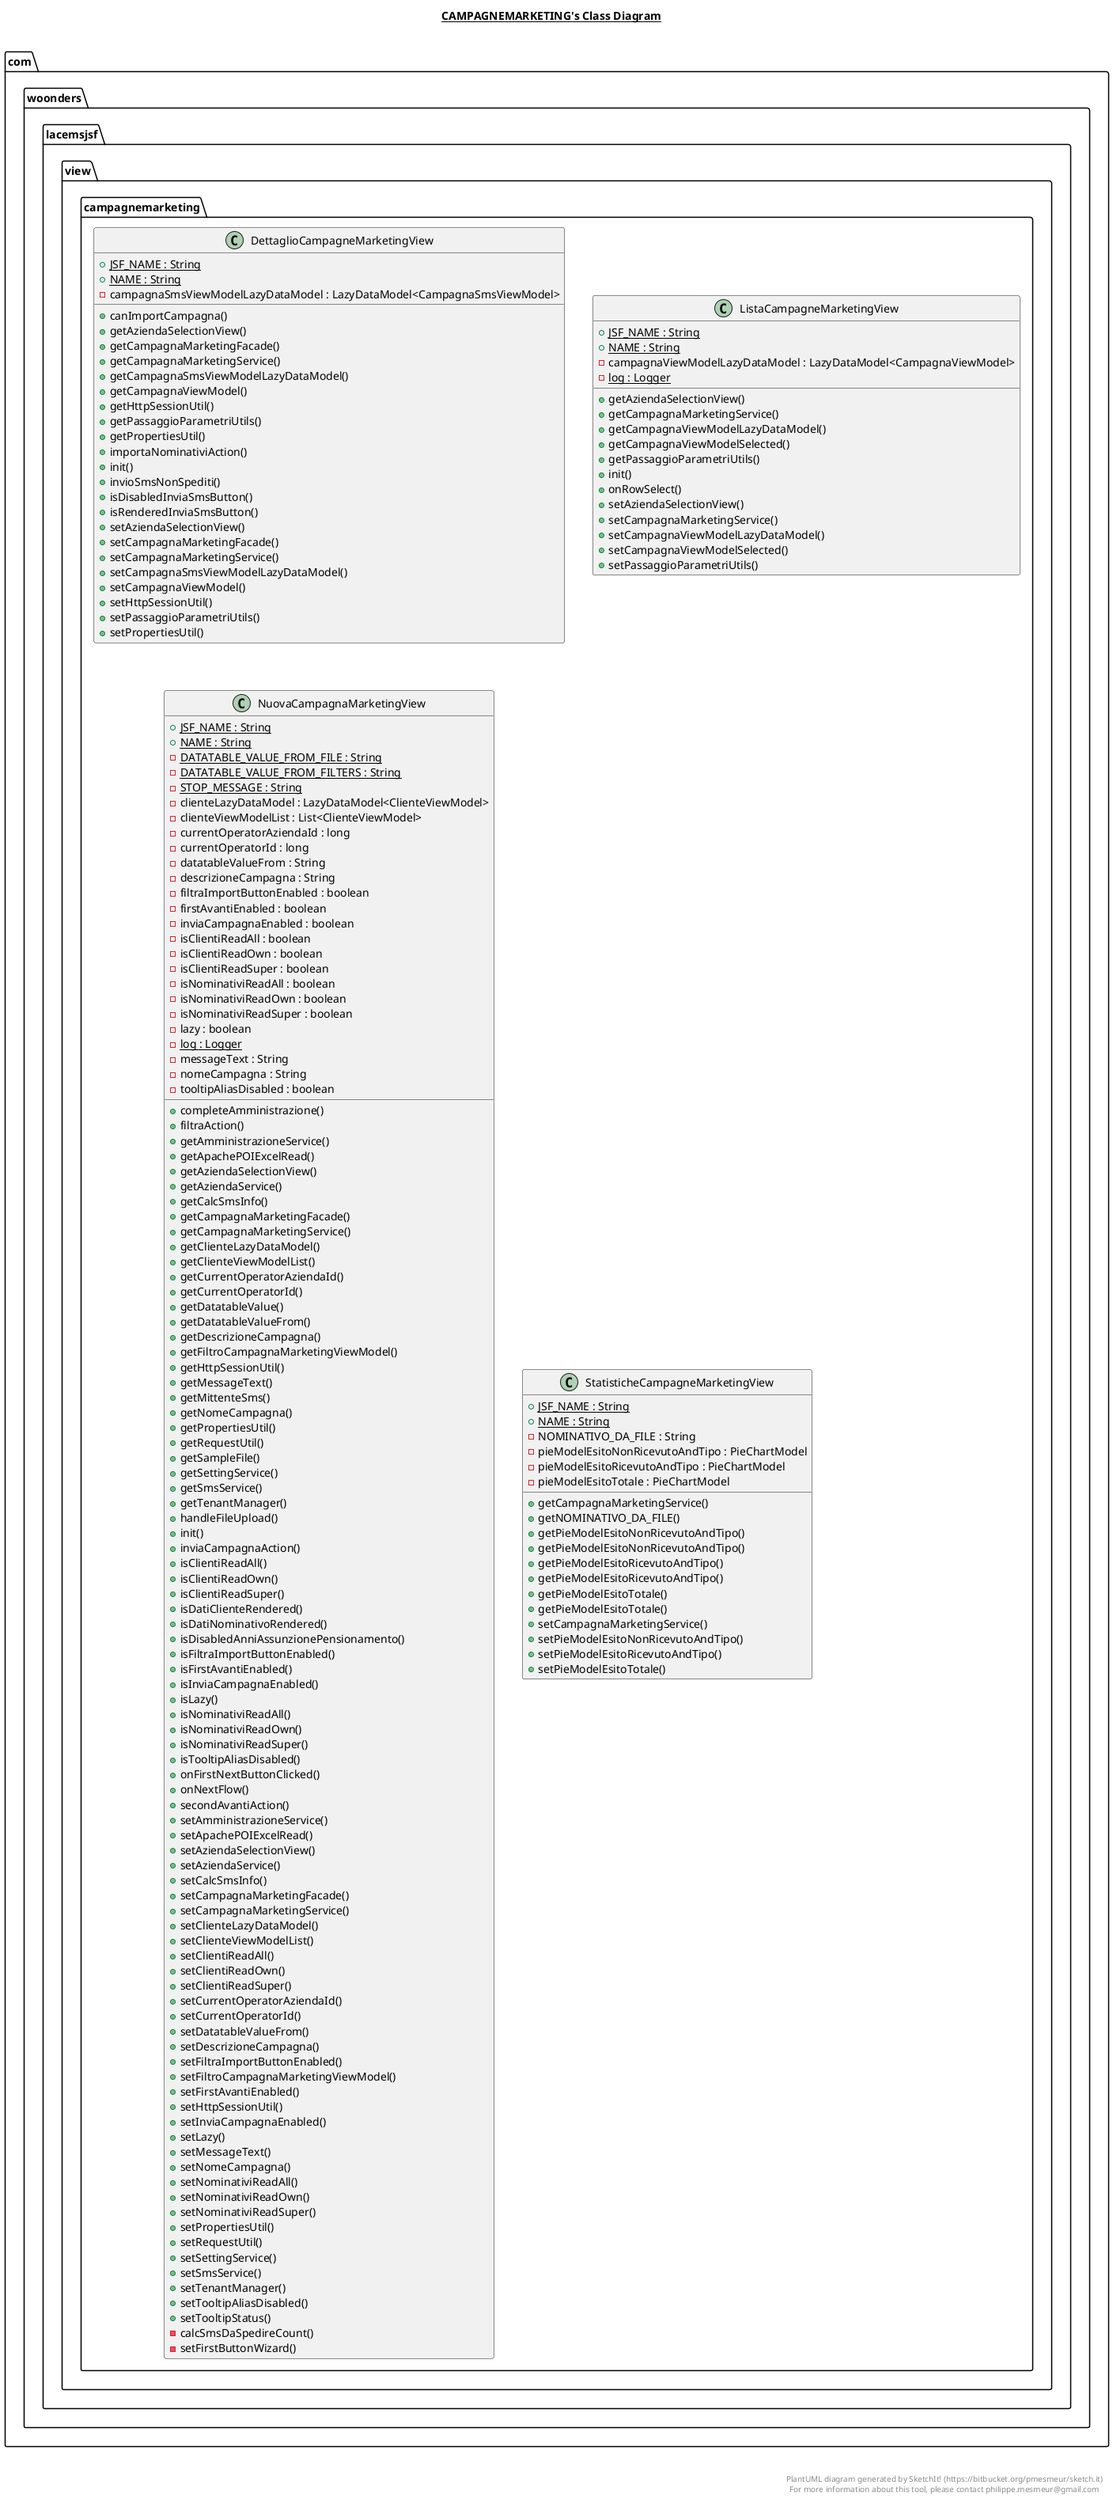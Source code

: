 @startuml

title __CAMPAGNEMARKETING's Class Diagram__\n

  namespace com.woonders.lacemsjsf.view.campagnemarketing {
    class com.woonders.lacemsjsf.view.campagnemarketing.DettaglioCampagneMarketingView {
        {static} + JSF_NAME : String
        {static} + NAME : String
        - campagnaSmsViewModelLazyDataModel : LazyDataModel<CampagnaSmsViewModel>
        + canImportCampagna()
        + getAziendaSelectionView()
        + getCampagnaMarketingFacade()
        + getCampagnaMarketingService()
        + getCampagnaSmsViewModelLazyDataModel()
        + getCampagnaViewModel()
        + getHttpSessionUtil()
        + getPassaggioParametriUtils()
        + getPropertiesUtil()
        + importaNominativiAction()
        + init()
        + invioSmsNonSpediti()
        + isDisabledInviaSmsButton()
        + isRenderedInviaSmsButton()
        + setAziendaSelectionView()
        + setCampagnaMarketingFacade()
        + setCampagnaMarketingService()
        + setCampagnaSmsViewModelLazyDataModel()
        + setCampagnaViewModel()
        + setHttpSessionUtil()
        + setPassaggioParametriUtils()
        + setPropertiesUtil()
    }
  }
  

  namespace com.woonders.lacemsjsf.view.campagnemarketing {
    class com.woonders.lacemsjsf.view.campagnemarketing.ListaCampagneMarketingView {
        {static} + JSF_NAME : String
        {static} + NAME : String
        - campagnaViewModelLazyDataModel : LazyDataModel<CampagnaViewModel>
        {static} - log : Logger
        + getAziendaSelectionView()
        + getCampagnaMarketingService()
        + getCampagnaViewModelLazyDataModel()
        + getCampagnaViewModelSelected()
        + getPassaggioParametriUtils()
        + init()
        + onRowSelect()
        + setAziendaSelectionView()
        + setCampagnaMarketingService()
        + setCampagnaViewModelLazyDataModel()
        + setCampagnaViewModelSelected()
        + setPassaggioParametriUtils()
    }
  }
  

  namespace com.woonders.lacemsjsf.view.campagnemarketing {
    class com.woonders.lacemsjsf.view.campagnemarketing.NuovaCampagnaMarketingView {
        {static} + JSF_NAME : String
        {static} + NAME : String
        {static} - DATATABLE_VALUE_FROM_FILE : String
        {static} - DATATABLE_VALUE_FROM_FILTERS : String
        {static} - STOP_MESSAGE : String
        - clienteLazyDataModel : LazyDataModel<ClienteViewModel>
        - clienteViewModelList : List<ClienteViewModel>
        - currentOperatorAziendaId : long
        - currentOperatorId : long
        - datatableValueFrom : String
        - descrizioneCampagna : String
        - filtraImportButtonEnabled : boolean
        - firstAvantiEnabled : boolean
        - inviaCampagnaEnabled : boolean
        - isClientiReadAll : boolean
        - isClientiReadOwn : boolean
        - isClientiReadSuper : boolean
        - isNominativiReadAll : boolean
        - isNominativiReadOwn : boolean
        - isNominativiReadSuper : boolean
        - lazy : boolean
        {static} - log : Logger
        - messageText : String
        - nomeCampagna : String
        - tooltipAliasDisabled : boolean
        + completeAmministrazione()
        + filtraAction()
        + getAmministrazioneService()
        + getApachePOIExcelRead()
        + getAziendaSelectionView()
        + getAziendaService()
        + getCalcSmsInfo()
        + getCampagnaMarketingFacade()
        + getCampagnaMarketingService()
        + getClienteLazyDataModel()
        + getClienteViewModelList()
        + getCurrentOperatorAziendaId()
        + getCurrentOperatorId()
        + getDatatableValue()
        + getDatatableValueFrom()
        + getDescrizioneCampagna()
        + getFiltroCampagnaMarketingViewModel()
        + getHttpSessionUtil()
        + getMessageText()
        + getMittenteSms()
        + getNomeCampagna()
        + getPropertiesUtil()
        + getRequestUtil()
        + getSampleFile()
        + getSettingService()
        + getSmsService()
        + getTenantManager()
        + handleFileUpload()
        + init()
        + inviaCampagnaAction()
        + isClientiReadAll()
        + isClientiReadOwn()
        + isClientiReadSuper()
        + isDatiClienteRendered()
        + isDatiNominativoRendered()
        + isDisabledAnniAssunzionePensionamento()
        + isFiltraImportButtonEnabled()
        + isFirstAvantiEnabled()
        + isInviaCampagnaEnabled()
        + isLazy()
        + isNominativiReadAll()
        + isNominativiReadOwn()
        + isNominativiReadSuper()
        + isTooltipAliasDisabled()
        + onFirstNextButtonClicked()
        + onNextFlow()
        + secondAvantiAction()
        + setAmministrazioneService()
        + setApachePOIExcelRead()
        + setAziendaSelectionView()
        + setAziendaService()
        + setCalcSmsInfo()
        + setCampagnaMarketingFacade()
        + setCampagnaMarketingService()
        + setClienteLazyDataModel()
        + setClienteViewModelList()
        + setClientiReadAll()
        + setClientiReadOwn()
        + setClientiReadSuper()
        + setCurrentOperatorAziendaId()
        + setCurrentOperatorId()
        + setDatatableValueFrom()
        + setDescrizioneCampagna()
        + setFiltraImportButtonEnabled()
        + setFiltroCampagnaMarketingViewModel()
        + setFirstAvantiEnabled()
        + setHttpSessionUtil()
        + setInviaCampagnaEnabled()
        + setLazy()
        + setMessageText()
        + setNomeCampagna()
        + setNominativiReadAll()
        + setNominativiReadOwn()
        + setNominativiReadSuper()
        + setPropertiesUtil()
        + setRequestUtil()
        + setSettingService()
        + setSmsService()
        + setTenantManager()
        + setTooltipAliasDisabled()
        + setTooltipStatus()
        - calcSmsDaSpedireCount()
        - setFirstButtonWizard()
    }
  }
  

  namespace com.woonders.lacemsjsf.view.campagnemarketing {
    class com.woonders.lacemsjsf.view.campagnemarketing.StatisticheCampagneMarketingView {
        {static} + JSF_NAME : String
        {static} + NAME : String
        - NOMINATIVO_DA_FILE : String
        - pieModelEsitoNonRicevutoAndTipo : PieChartModel
        - pieModelEsitoRicevutoAndTipo : PieChartModel
        - pieModelEsitoTotale : PieChartModel
        + getCampagnaMarketingService()
        + getNOMINATIVO_DA_FILE()
        + getPieModelEsitoNonRicevutoAndTipo()
        + getPieModelEsitoNonRicevutoAndTipo()
        + getPieModelEsitoRicevutoAndTipo()
        + getPieModelEsitoRicevutoAndTipo()
        + getPieModelEsitoTotale()
        + getPieModelEsitoTotale()
        + setCampagnaMarketingService()
        + setPieModelEsitoNonRicevutoAndTipo()
        + setPieModelEsitoRicevutoAndTipo()
        + setPieModelEsitoTotale()
    }
  }
  



right footer


PlantUML diagram generated by SketchIt! (https://bitbucket.org/pmesmeur/sketch.it)
For more information about this tool, please contact philippe.mesmeur@gmail.com
endfooter

@enduml
